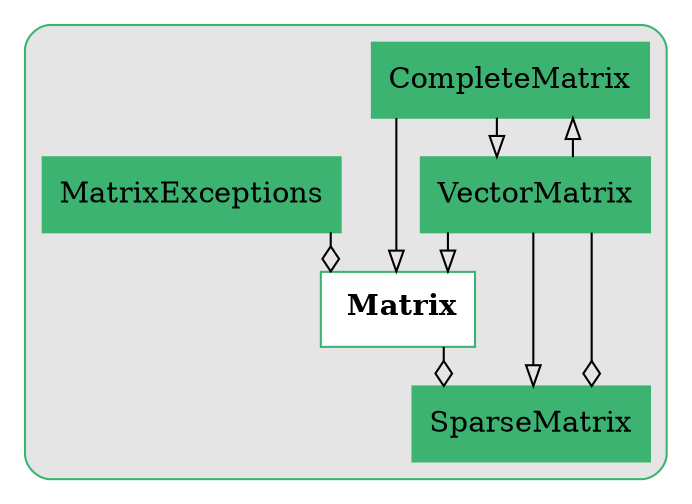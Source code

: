 digraph{
	 graph [splines=ortho]

	subgraph clusterMatrix {
		style = rounded
		bgcolor = grey90
		color = mediumseagreen
		node [shape = record, color = mediumseagreen];

		CompleteMatrix[label = CompleteMatrix, style = filled];
		Matrix[label = Matrix, style = filled];
		MatrixExceptions[label = MatrixExceptions, style = filled];
		SparseMatrix[label = SparseMatrix, style = filled];
		VectorMatrix[label = VectorMatrix, style = filled];
		Matrix[label =< <B> Matrix</B>>, style = bold, fillcolor = white, style = filled];


		//------LAYOUT FOR SUBGRAPH------


		rankdir = BT; // Rank Direction Bottom to Top
		nodesep = 1.3; // Node Separation
		ranksep = 1.3; // Rank Separation


		//INHERITANCE//


		CompleteMatrix -> Matrix [arrowhead=empty];
		CompleteMatrix -> VectorMatrix [arrowhead=empty];

		VectorMatrix -> CompleteMatrix [arrowhead=empty];
		VectorMatrix -> Matrix [arrowhead=empty];
		VectorMatrix -> SparseMatrix [arrowhead=empty];


		//COMPOSITION//


		MatrixExceptions -> Matrix [arrowhead=ediamond];

		Matrix -> SparseMatrix [arrowhead=ediamond];
		VectorMatrix -> SparseMatrix [arrowhead=ediamond];
	}//end subgraph Matrix
}//end digraph